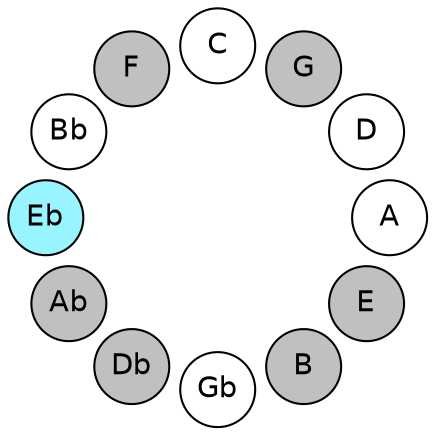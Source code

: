 
graph {

layout = circo;
mindist = .1

node [shape = circle, fontname = Helvetica, margin = 0, style = filled]
edge [style=invis]

subgraph 1 {
	E -- B -- Gb -- Db -- Ab -- Eb -- Bb -- F -- C -- G -- D -- A -- E
}

E [fillcolor = gray];
B [fillcolor = gray];
Gb [fillcolor = white];
Db [fillcolor = gray];
Ab [fillcolor = gray];
Eb [fillcolor = cadetblue1];
Bb [fillcolor = white];
F [fillcolor = gray];
C [fillcolor = white];
G [fillcolor = gray];
D [fillcolor = white];
A [fillcolor = white];
}

